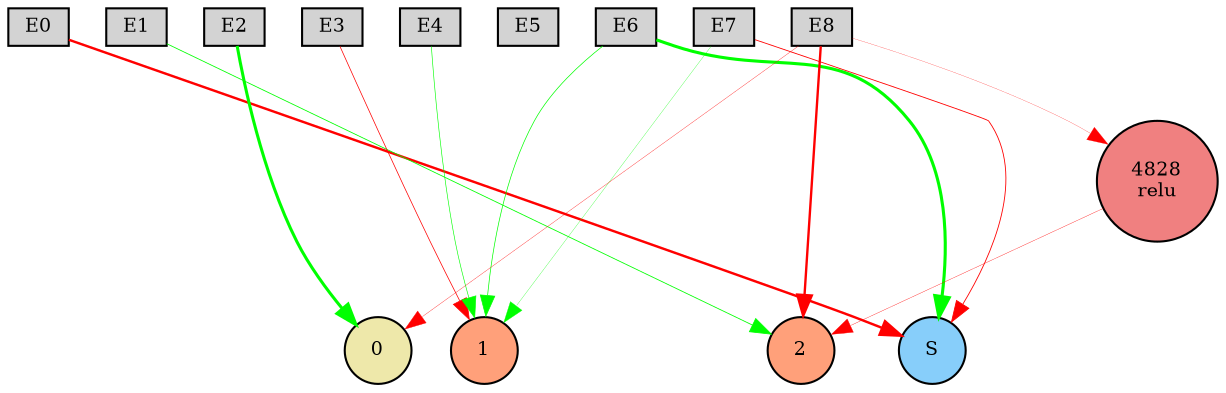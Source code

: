 digraph {
	node [fontsize=9 height=0.2 shape=circle width=0.2]
	subgraph inputs {
		node [shape=box style=filled]
		rank=source
		E0 [fillcolor=lightgray]
		E1 [fillcolor=lightgray]
		E0 -> E1 [style=invis]
		E2 [fillcolor=lightgray]
		E1 -> E2 [style=invis]
		E3 [fillcolor=lightgray]
		E2 -> E3 [style=invis]
		E4 [fillcolor=lightgray]
		E3 -> E4 [style=invis]
		E5 [fillcolor=lightgray]
		E4 -> E5 [style=invis]
		E6 [fillcolor=lightgray]
		E5 -> E6 [style=invis]
		E7 [fillcolor=lightgray]
		E6 -> E7 [style=invis]
		E8 [fillcolor=lightgray]
		E7 -> E8 [style=invis]
	}
	subgraph outputs {
		node [style=filled]
		rank=sink
		0 [fillcolor=palegoldenrod fontsize=9 height=0.2 shape=circle width=0.2]
		1 [fillcolor=lightsalmon fontsize=9 height=0.2 shape=circle width=0.2]
		0 -> 1 [style=invis]
		2 [fillcolor=lightsalmon fontsize=9 height=0.2 shape=circle width=0.2]
		1 -> 2 [style=invis]
		S [fillcolor=lightskyblue fontsize=9 height=0.2 shape=circle width=0.2]
		2 -> S [style=invis]
	}
	4828 [label="4828
relu" fillcolor=lightcoral style=filled]
	E6 -> 1 [color=green penwidth=0.3388040323636139 style=solid]
	E8 -> 2 [color=red penwidth=1.140392890488469 style=solid]
	E0 -> S [color=red penwidth=1.1721238779917558 style=solid]
	E7 -> S [color=red penwidth=0.4111982121179758 style=solid]
	E7 -> 1 [color=green penwidth=0.13675541055944124 style=solid]
	E6 -> S [color=green penwidth=1.4822354655414067 style=solid]
	E2 -> 0 [color=green penwidth=1.4665763053268255 style=solid]
	E8 -> 0 [color=red penwidth=0.1623319192163184 style=solid]
	E8 -> 4828 [color=red penwidth=0.11123691443544631 style=solid]
	4828 -> 2 [color=red penwidth=0.16957286002431393 style=solid]
	E3 -> 1 [color=red penwidth=0.3503329332255043 style=solid]
	E1 -> 2 [color=green penwidth=0.39146446426223114 style=solid]
	E4 -> 1 [color=green penwidth=0.29767100165584326 style=solid]
}
